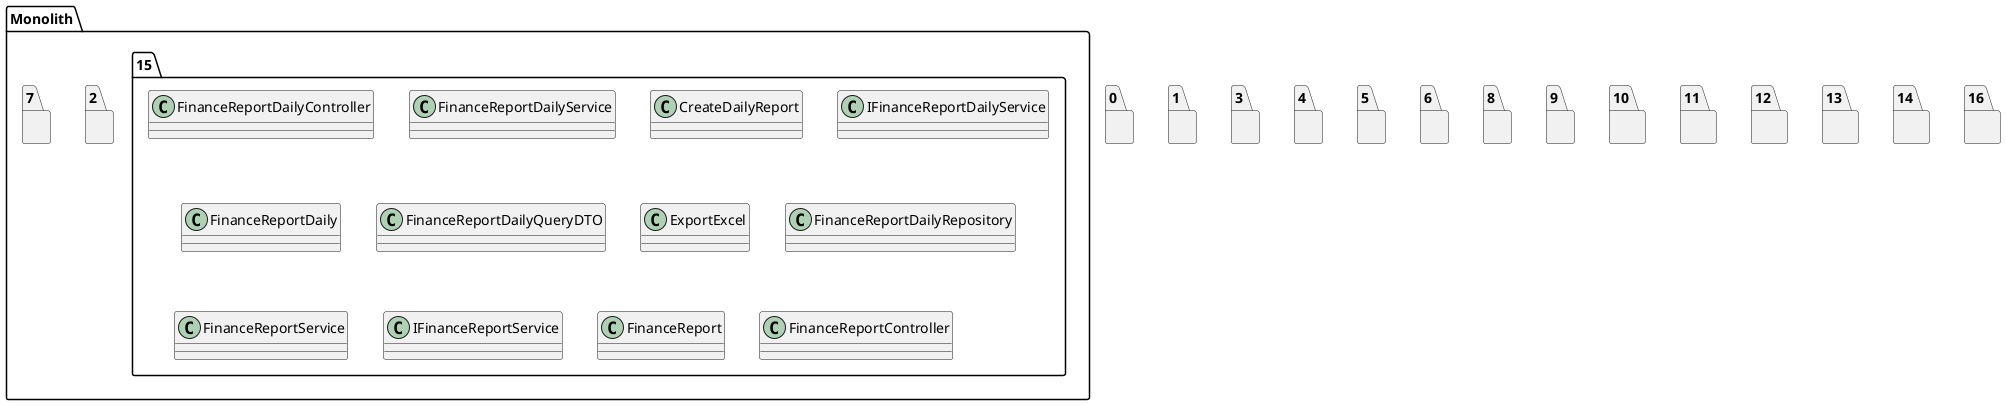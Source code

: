 @startuml
package "Monolith" {
package "15"{
class FinanceReportDailyController
class FinanceReportDailyService
class CreateDailyReport
class IFinanceReportDailyService
class FinanceReportDaily
class FinanceReportDailyQueryDTO
class ExportExcel
class FinanceReportDailyRepository
class FinanceReportService
class IFinanceReportService
class FinanceReport
class FinanceReportController
}
package "2"{
}
package "7"{
}
}
package "0"{
}
package "1"{
}
package "3"{
}
package "4"{
}
package "5"{
}
package "6"{
}
package "8"{
}
package "9"{
}
package "10"{
}
package "11"{
}
package "12"{
}
package "13"{
}
package "14"{
}
package "16"{
}
@enduml